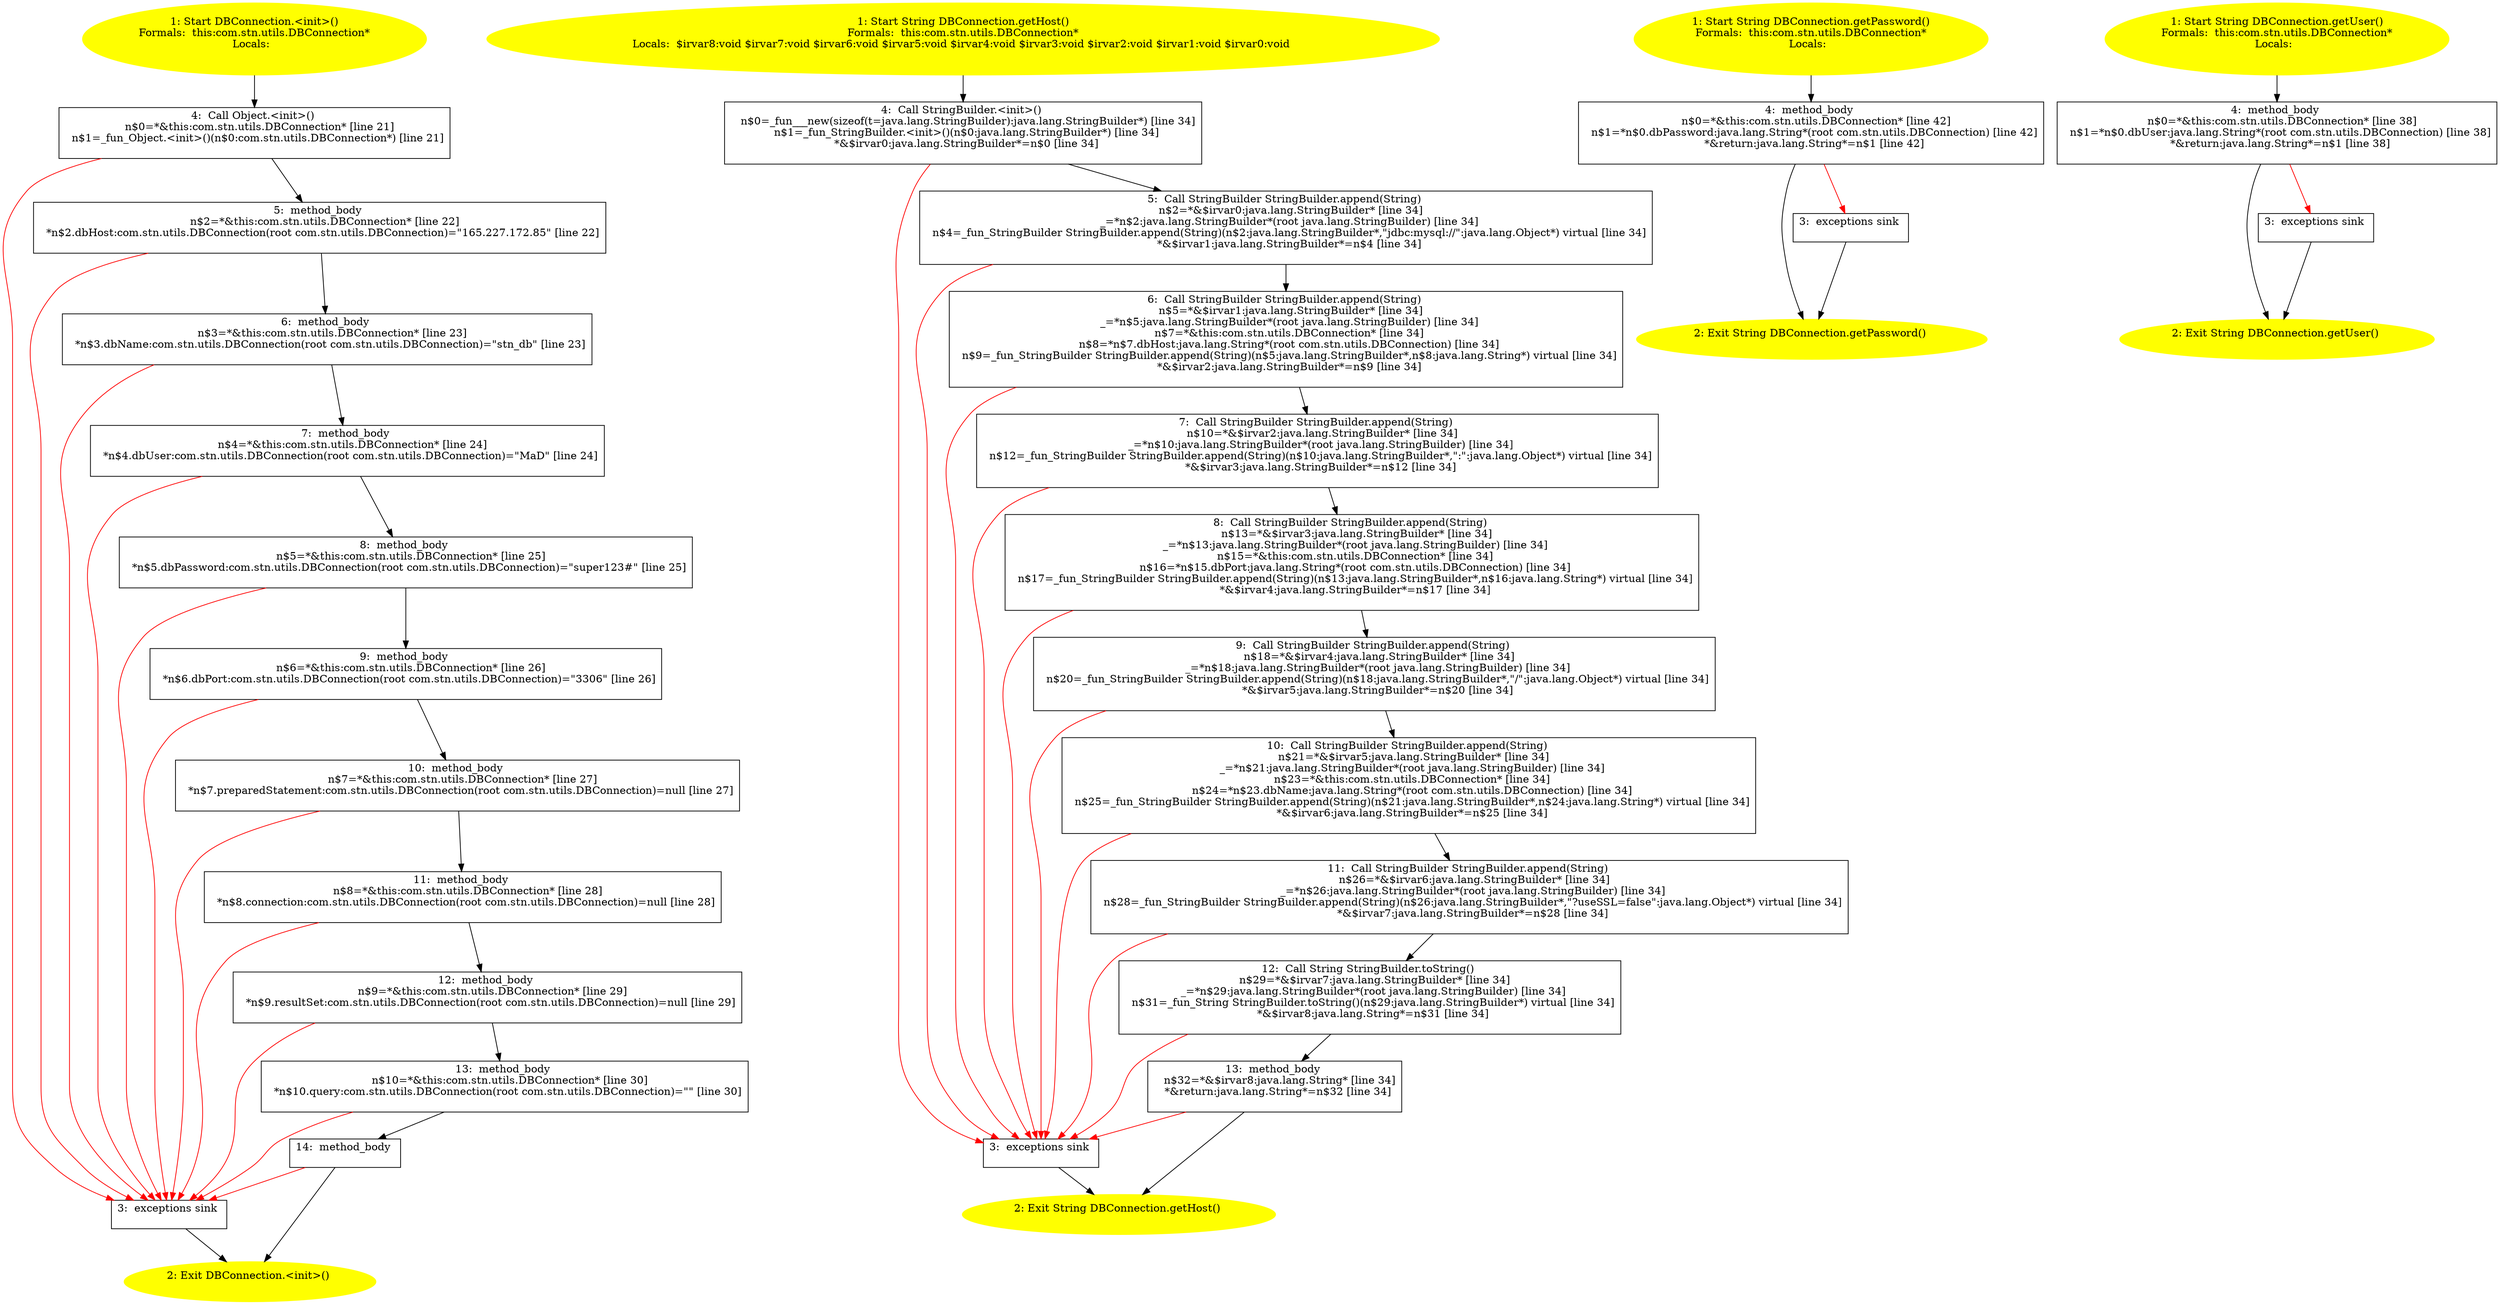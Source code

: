 /* @generated */
digraph cfg {
"com.stn.utils.DBConnection.<init>().6c843361adcf4793cf750b71041f0661_1" [label="1: Start DBConnection.<init>()\nFormals:  this:com.stn.utils.DBConnection*\nLocals:  \n  " color=yellow style=filled]
	

	 "com.stn.utils.DBConnection.<init>().6c843361adcf4793cf750b71041f0661_1" -> "com.stn.utils.DBConnection.<init>().6c843361adcf4793cf750b71041f0661_4" ;
"com.stn.utils.DBConnection.<init>().6c843361adcf4793cf750b71041f0661_2" [label="2: Exit DBConnection.<init>() \n  " color=yellow style=filled]
	

"com.stn.utils.DBConnection.<init>().6c843361adcf4793cf750b71041f0661_3" [label="3:  exceptions sink \n  " shape="box"]
	

	 "com.stn.utils.DBConnection.<init>().6c843361adcf4793cf750b71041f0661_3" -> "com.stn.utils.DBConnection.<init>().6c843361adcf4793cf750b71041f0661_2" ;
"com.stn.utils.DBConnection.<init>().6c843361adcf4793cf750b71041f0661_4" [label="4:  Call Object.<init>() \n   n$0=*&this:com.stn.utils.DBConnection* [line 21]\n  n$1=_fun_Object.<init>()(n$0:com.stn.utils.DBConnection*) [line 21]\n " shape="box"]
	

	 "com.stn.utils.DBConnection.<init>().6c843361adcf4793cf750b71041f0661_4" -> "com.stn.utils.DBConnection.<init>().6c843361adcf4793cf750b71041f0661_5" ;
	 "com.stn.utils.DBConnection.<init>().6c843361adcf4793cf750b71041f0661_4" -> "com.stn.utils.DBConnection.<init>().6c843361adcf4793cf750b71041f0661_3" [color="red" ];
"com.stn.utils.DBConnection.<init>().6c843361adcf4793cf750b71041f0661_5" [label="5:  method_body \n   n$2=*&this:com.stn.utils.DBConnection* [line 22]\n  *n$2.dbHost:com.stn.utils.DBConnection(root com.stn.utils.DBConnection)=\"165.227.172.85\" [line 22]\n " shape="box"]
	

	 "com.stn.utils.DBConnection.<init>().6c843361adcf4793cf750b71041f0661_5" -> "com.stn.utils.DBConnection.<init>().6c843361adcf4793cf750b71041f0661_6" ;
	 "com.stn.utils.DBConnection.<init>().6c843361adcf4793cf750b71041f0661_5" -> "com.stn.utils.DBConnection.<init>().6c843361adcf4793cf750b71041f0661_3" [color="red" ];
"com.stn.utils.DBConnection.<init>().6c843361adcf4793cf750b71041f0661_6" [label="6:  method_body \n   n$3=*&this:com.stn.utils.DBConnection* [line 23]\n  *n$3.dbName:com.stn.utils.DBConnection(root com.stn.utils.DBConnection)=\"stn_db\" [line 23]\n " shape="box"]
	

	 "com.stn.utils.DBConnection.<init>().6c843361adcf4793cf750b71041f0661_6" -> "com.stn.utils.DBConnection.<init>().6c843361adcf4793cf750b71041f0661_7" ;
	 "com.stn.utils.DBConnection.<init>().6c843361adcf4793cf750b71041f0661_6" -> "com.stn.utils.DBConnection.<init>().6c843361adcf4793cf750b71041f0661_3" [color="red" ];
"com.stn.utils.DBConnection.<init>().6c843361adcf4793cf750b71041f0661_7" [label="7:  method_body \n   n$4=*&this:com.stn.utils.DBConnection* [line 24]\n  *n$4.dbUser:com.stn.utils.DBConnection(root com.stn.utils.DBConnection)=\"MaD\" [line 24]\n " shape="box"]
	

	 "com.stn.utils.DBConnection.<init>().6c843361adcf4793cf750b71041f0661_7" -> "com.stn.utils.DBConnection.<init>().6c843361adcf4793cf750b71041f0661_8" ;
	 "com.stn.utils.DBConnection.<init>().6c843361adcf4793cf750b71041f0661_7" -> "com.stn.utils.DBConnection.<init>().6c843361adcf4793cf750b71041f0661_3" [color="red" ];
"com.stn.utils.DBConnection.<init>().6c843361adcf4793cf750b71041f0661_8" [label="8:  method_body \n   n$5=*&this:com.stn.utils.DBConnection* [line 25]\n  *n$5.dbPassword:com.stn.utils.DBConnection(root com.stn.utils.DBConnection)=\"super123#\" [line 25]\n " shape="box"]
	

	 "com.stn.utils.DBConnection.<init>().6c843361adcf4793cf750b71041f0661_8" -> "com.stn.utils.DBConnection.<init>().6c843361adcf4793cf750b71041f0661_9" ;
	 "com.stn.utils.DBConnection.<init>().6c843361adcf4793cf750b71041f0661_8" -> "com.stn.utils.DBConnection.<init>().6c843361adcf4793cf750b71041f0661_3" [color="red" ];
"com.stn.utils.DBConnection.<init>().6c843361adcf4793cf750b71041f0661_9" [label="9:  method_body \n   n$6=*&this:com.stn.utils.DBConnection* [line 26]\n  *n$6.dbPort:com.stn.utils.DBConnection(root com.stn.utils.DBConnection)=\"3306\" [line 26]\n " shape="box"]
	

	 "com.stn.utils.DBConnection.<init>().6c843361adcf4793cf750b71041f0661_9" -> "com.stn.utils.DBConnection.<init>().6c843361adcf4793cf750b71041f0661_10" ;
	 "com.stn.utils.DBConnection.<init>().6c843361adcf4793cf750b71041f0661_9" -> "com.stn.utils.DBConnection.<init>().6c843361adcf4793cf750b71041f0661_3" [color="red" ];
"com.stn.utils.DBConnection.<init>().6c843361adcf4793cf750b71041f0661_10" [label="10:  method_body \n   n$7=*&this:com.stn.utils.DBConnection* [line 27]\n  *n$7.preparedStatement:com.stn.utils.DBConnection(root com.stn.utils.DBConnection)=null [line 27]\n " shape="box"]
	

	 "com.stn.utils.DBConnection.<init>().6c843361adcf4793cf750b71041f0661_10" -> "com.stn.utils.DBConnection.<init>().6c843361adcf4793cf750b71041f0661_11" ;
	 "com.stn.utils.DBConnection.<init>().6c843361adcf4793cf750b71041f0661_10" -> "com.stn.utils.DBConnection.<init>().6c843361adcf4793cf750b71041f0661_3" [color="red" ];
"com.stn.utils.DBConnection.<init>().6c843361adcf4793cf750b71041f0661_11" [label="11:  method_body \n   n$8=*&this:com.stn.utils.DBConnection* [line 28]\n  *n$8.connection:com.stn.utils.DBConnection(root com.stn.utils.DBConnection)=null [line 28]\n " shape="box"]
	

	 "com.stn.utils.DBConnection.<init>().6c843361adcf4793cf750b71041f0661_11" -> "com.stn.utils.DBConnection.<init>().6c843361adcf4793cf750b71041f0661_12" ;
	 "com.stn.utils.DBConnection.<init>().6c843361adcf4793cf750b71041f0661_11" -> "com.stn.utils.DBConnection.<init>().6c843361adcf4793cf750b71041f0661_3" [color="red" ];
"com.stn.utils.DBConnection.<init>().6c843361adcf4793cf750b71041f0661_12" [label="12:  method_body \n   n$9=*&this:com.stn.utils.DBConnection* [line 29]\n  *n$9.resultSet:com.stn.utils.DBConnection(root com.stn.utils.DBConnection)=null [line 29]\n " shape="box"]
	

	 "com.stn.utils.DBConnection.<init>().6c843361adcf4793cf750b71041f0661_12" -> "com.stn.utils.DBConnection.<init>().6c843361adcf4793cf750b71041f0661_13" ;
	 "com.stn.utils.DBConnection.<init>().6c843361adcf4793cf750b71041f0661_12" -> "com.stn.utils.DBConnection.<init>().6c843361adcf4793cf750b71041f0661_3" [color="red" ];
"com.stn.utils.DBConnection.<init>().6c843361adcf4793cf750b71041f0661_13" [label="13:  method_body \n   n$10=*&this:com.stn.utils.DBConnection* [line 30]\n  *n$10.query:com.stn.utils.DBConnection(root com.stn.utils.DBConnection)=\"\" [line 30]\n " shape="box"]
	

	 "com.stn.utils.DBConnection.<init>().6c843361adcf4793cf750b71041f0661_13" -> "com.stn.utils.DBConnection.<init>().6c843361adcf4793cf750b71041f0661_14" ;
	 "com.stn.utils.DBConnection.<init>().6c843361adcf4793cf750b71041f0661_13" -> "com.stn.utils.DBConnection.<init>().6c843361adcf4793cf750b71041f0661_3" [color="red" ];
"com.stn.utils.DBConnection.<init>().6c843361adcf4793cf750b71041f0661_14" [label="14:  method_body \n  " shape="box"]
	

	 "com.stn.utils.DBConnection.<init>().6c843361adcf4793cf750b71041f0661_14" -> "com.stn.utils.DBConnection.<init>().6c843361adcf4793cf750b71041f0661_2" ;
	 "com.stn.utils.DBConnection.<init>().6c843361adcf4793cf750b71041f0661_14" -> "com.stn.utils.DBConnection.<init>().6c843361adcf4793cf750b71041f0661_3" [color="red" ];
"com.stn.utils.DBConnection.getHost():java.lang.String.7f2162c766e7f198a0a98ce05d290407_1" [label="1: Start String DBConnection.getHost()\nFormals:  this:com.stn.utils.DBConnection*\nLocals:  $irvar8:void $irvar7:void $irvar6:void $irvar5:void $irvar4:void $irvar3:void $irvar2:void $irvar1:void $irvar0:void \n  " color=yellow style=filled]
	

	 "com.stn.utils.DBConnection.getHost():java.lang.String.7f2162c766e7f198a0a98ce05d290407_1" -> "com.stn.utils.DBConnection.getHost():java.lang.String.7f2162c766e7f198a0a98ce05d290407_4" ;
"com.stn.utils.DBConnection.getHost():java.lang.String.7f2162c766e7f198a0a98ce05d290407_2" [label="2: Exit String DBConnection.getHost() \n  " color=yellow style=filled]
	

"com.stn.utils.DBConnection.getHost():java.lang.String.7f2162c766e7f198a0a98ce05d290407_3" [label="3:  exceptions sink \n  " shape="box"]
	

	 "com.stn.utils.DBConnection.getHost():java.lang.String.7f2162c766e7f198a0a98ce05d290407_3" -> "com.stn.utils.DBConnection.getHost():java.lang.String.7f2162c766e7f198a0a98ce05d290407_2" ;
"com.stn.utils.DBConnection.getHost():java.lang.String.7f2162c766e7f198a0a98ce05d290407_4" [label="4:  Call StringBuilder.<init>() \n   n$0=_fun___new(sizeof(t=java.lang.StringBuilder):java.lang.StringBuilder*) [line 34]\n  n$1=_fun_StringBuilder.<init>()(n$0:java.lang.StringBuilder*) [line 34]\n  *&$irvar0:java.lang.StringBuilder*=n$0 [line 34]\n " shape="box"]
	

	 "com.stn.utils.DBConnection.getHost():java.lang.String.7f2162c766e7f198a0a98ce05d290407_4" -> "com.stn.utils.DBConnection.getHost():java.lang.String.7f2162c766e7f198a0a98ce05d290407_5" ;
	 "com.stn.utils.DBConnection.getHost():java.lang.String.7f2162c766e7f198a0a98ce05d290407_4" -> "com.stn.utils.DBConnection.getHost():java.lang.String.7f2162c766e7f198a0a98ce05d290407_3" [color="red" ];
"com.stn.utils.DBConnection.getHost():java.lang.String.7f2162c766e7f198a0a98ce05d290407_5" [label="5:  Call StringBuilder StringBuilder.append(String) \n   n$2=*&$irvar0:java.lang.StringBuilder* [line 34]\n  _=*n$2:java.lang.StringBuilder*(root java.lang.StringBuilder) [line 34]\n  n$4=_fun_StringBuilder StringBuilder.append(String)(n$2:java.lang.StringBuilder*,\"jdbc:mysql://\":java.lang.Object*) virtual [line 34]\n  *&$irvar1:java.lang.StringBuilder*=n$4 [line 34]\n " shape="box"]
	

	 "com.stn.utils.DBConnection.getHost():java.lang.String.7f2162c766e7f198a0a98ce05d290407_5" -> "com.stn.utils.DBConnection.getHost():java.lang.String.7f2162c766e7f198a0a98ce05d290407_6" ;
	 "com.stn.utils.DBConnection.getHost():java.lang.String.7f2162c766e7f198a0a98ce05d290407_5" -> "com.stn.utils.DBConnection.getHost():java.lang.String.7f2162c766e7f198a0a98ce05d290407_3" [color="red" ];
"com.stn.utils.DBConnection.getHost():java.lang.String.7f2162c766e7f198a0a98ce05d290407_6" [label="6:  Call StringBuilder StringBuilder.append(String) \n   n$5=*&$irvar1:java.lang.StringBuilder* [line 34]\n  _=*n$5:java.lang.StringBuilder*(root java.lang.StringBuilder) [line 34]\n  n$7=*&this:com.stn.utils.DBConnection* [line 34]\n  n$8=*n$7.dbHost:java.lang.String*(root com.stn.utils.DBConnection) [line 34]\n  n$9=_fun_StringBuilder StringBuilder.append(String)(n$5:java.lang.StringBuilder*,n$8:java.lang.String*) virtual [line 34]\n  *&$irvar2:java.lang.StringBuilder*=n$9 [line 34]\n " shape="box"]
	

	 "com.stn.utils.DBConnection.getHost():java.lang.String.7f2162c766e7f198a0a98ce05d290407_6" -> "com.stn.utils.DBConnection.getHost():java.lang.String.7f2162c766e7f198a0a98ce05d290407_7" ;
	 "com.stn.utils.DBConnection.getHost():java.lang.String.7f2162c766e7f198a0a98ce05d290407_6" -> "com.stn.utils.DBConnection.getHost():java.lang.String.7f2162c766e7f198a0a98ce05d290407_3" [color="red" ];
"com.stn.utils.DBConnection.getHost():java.lang.String.7f2162c766e7f198a0a98ce05d290407_7" [label="7:  Call StringBuilder StringBuilder.append(String) \n   n$10=*&$irvar2:java.lang.StringBuilder* [line 34]\n  _=*n$10:java.lang.StringBuilder*(root java.lang.StringBuilder) [line 34]\n  n$12=_fun_StringBuilder StringBuilder.append(String)(n$10:java.lang.StringBuilder*,\":\":java.lang.Object*) virtual [line 34]\n  *&$irvar3:java.lang.StringBuilder*=n$12 [line 34]\n " shape="box"]
	

	 "com.stn.utils.DBConnection.getHost():java.lang.String.7f2162c766e7f198a0a98ce05d290407_7" -> "com.stn.utils.DBConnection.getHost():java.lang.String.7f2162c766e7f198a0a98ce05d290407_8" ;
	 "com.stn.utils.DBConnection.getHost():java.lang.String.7f2162c766e7f198a0a98ce05d290407_7" -> "com.stn.utils.DBConnection.getHost():java.lang.String.7f2162c766e7f198a0a98ce05d290407_3" [color="red" ];
"com.stn.utils.DBConnection.getHost():java.lang.String.7f2162c766e7f198a0a98ce05d290407_8" [label="8:  Call StringBuilder StringBuilder.append(String) \n   n$13=*&$irvar3:java.lang.StringBuilder* [line 34]\n  _=*n$13:java.lang.StringBuilder*(root java.lang.StringBuilder) [line 34]\n  n$15=*&this:com.stn.utils.DBConnection* [line 34]\n  n$16=*n$15.dbPort:java.lang.String*(root com.stn.utils.DBConnection) [line 34]\n  n$17=_fun_StringBuilder StringBuilder.append(String)(n$13:java.lang.StringBuilder*,n$16:java.lang.String*) virtual [line 34]\n  *&$irvar4:java.lang.StringBuilder*=n$17 [line 34]\n " shape="box"]
	

	 "com.stn.utils.DBConnection.getHost():java.lang.String.7f2162c766e7f198a0a98ce05d290407_8" -> "com.stn.utils.DBConnection.getHost():java.lang.String.7f2162c766e7f198a0a98ce05d290407_9" ;
	 "com.stn.utils.DBConnection.getHost():java.lang.String.7f2162c766e7f198a0a98ce05d290407_8" -> "com.stn.utils.DBConnection.getHost():java.lang.String.7f2162c766e7f198a0a98ce05d290407_3" [color="red" ];
"com.stn.utils.DBConnection.getHost():java.lang.String.7f2162c766e7f198a0a98ce05d290407_9" [label="9:  Call StringBuilder StringBuilder.append(String) \n   n$18=*&$irvar4:java.lang.StringBuilder* [line 34]\n  _=*n$18:java.lang.StringBuilder*(root java.lang.StringBuilder) [line 34]\n  n$20=_fun_StringBuilder StringBuilder.append(String)(n$18:java.lang.StringBuilder*,\"/\":java.lang.Object*) virtual [line 34]\n  *&$irvar5:java.lang.StringBuilder*=n$20 [line 34]\n " shape="box"]
	

	 "com.stn.utils.DBConnection.getHost():java.lang.String.7f2162c766e7f198a0a98ce05d290407_9" -> "com.stn.utils.DBConnection.getHost():java.lang.String.7f2162c766e7f198a0a98ce05d290407_10" ;
	 "com.stn.utils.DBConnection.getHost():java.lang.String.7f2162c766e7f198a0a98ce05d290407_9" -> "com.stn.utils.DBConnection.getHost():java.lang.String.7f2162c766e7f198a0a98ce05d290407_3" [color="red" ];
"com.stn.utils.DBConnection.getHost():java.lang.String.7f2162c766e7f198a0a98ce05d290407_10" [label="10:  Call StringBuilder StringBuilder.append(String) \n   n$21=*&$irvar5:java.lang.StringBuilder* [line 34]\n  _=*n$21:java.lang.StringBuilder*(root java.lang.StringBuilder) [line 34]\n  n$23=*&this:com.stn.utils.DBConnection* [line 34]\n  n$24=*n$23.dbName:java.lang.String*(root com.stn.utils.DBConnection) [line 34]\n  n$25=_fun_StringBuilder StringBuilder.append(String)(n$21:java.lang.StringBuilder*,n$24:java.lang.String*) virtual [line 34]\n  *&$irvar6:java.lang.StringBuilder*=n$25 [line 34]\n " shape="box"]
	

	 "com.stn.utils.DBConnection.getHost():java.lang.String.7f2162c766e7f198a0a98ce05d290407_10" -> "com.stn.utils.DBConnection.getHost():java.lang.String.7f2162c766e7f198a0a98ce05d290407_11" ;
	 "com.stn.utils.DBConnection.getHost():java.lang.String.7f2162c766e7f198a0a98ce05d290407_10" -> "com.stn.utils.DBConnection.getHost():java.lang.String.7f2162c766e7f198a0a98ce05d290407_3" [color="red" ];
"com.stn.utils.DBConnection.getHost():java.lang.String.7f2162c766e7f198a0a98ce05d290407_11" [label="11:  Call StringBuilder StringBuilder.append(String) \n   n$26=*&$irvar6:java.lang.StringBuilder* [line 34]\n  _=*n$26:java.lang.StringBuilder*(root java.lang.StringBuilder) [line 34]\n  n$28=_fun_StringBuilder StringBuilder.append(String)(n$26:java.lang.StringBuilder*,\"?useSSL=false\":java.lang.Object*) virtual [line 34]\n  *&$irvar7:java.lang.StringBuilder*=n$28 [line 34]\n " shape="box"]
	

	 "com.stn.utils.DBConnection.getHost():java.lang.String.7f2162c766e7f198a0a98ce05d290407_11" -> "com.stn.utils.DBConnection.getHost():java.lang.String.7f2162c766e7f198a0a98ce05d290407_12" ;
	 "com.stn.utils.DBConnection.getHost():java.lang.String.7f2162c766e7f198a0a98ce05d290407_11" -> "com.stn.utils.DBConnection.getHost():java.lang.String.7f2162c766e7f198a0a98ce05d290407_3" [color="red" ];
"com.stn.utils.DBConnection.getHost():java.lang.String.7f2162c766e7f198a0a98ce05d290407_12" [label="12:  Call String StringBuilder.toString() \n   n$29=*&$irvar7:java.lang.StringBuilder* [line 34]\n  _=*n$29:java.lang.StringBuilder*(root java.lang.StringBuilder) [line 34]\n  n$31=_fun_String StringBuilder.toString()(n$29:java.lang.StringBuilder*) virtual [line 34]\n  *&$irvar8:java.lang.String*=n$31 [line 34]\n " shape="box"]
	

	 "com.stn.utils.DBConnection.getHost():java.lang.String.7f2162c766e7f198a0a98ce05d290407_12" -> "com.stn.utils.DBConnection.getHost():java.lang.String.7f2162c766e7f198a0a98ce05d290407_13" ;
	 "com.stn.utils.DBConnection.getHost():java.lang.String.7f2162c766e7f198a0a98ce05d290407_12" -> "com.stn.utils.DBConnection.getHost():java.lang.String.7f2162c766e7f198a0a98ce05d290407_3" [color="red" ];
"com.stn.utils.DBConnection.getHost():java.lang.String.7f2162c766e7f198a0a98ce05d290407_13" [label="13:  method_body \n   n$32=*&$irvar8:java.lang.String* [line 34]\n  *&return:java.lang.String*=n$32 [line 34]\n " shape="box"]
	

	 "com.stn.utils.DBConnection.getHost():java.lang.String.7f2162c766e7f198a0a98ce05d290407_13" -> "com.stn.utils.DBConnection.getHost():java.lang.String.7f2162c766e7f198a0a98ce05d290407_2" ;
	 "com.stn.utils.DBConnection.getHost():java.lang.String.7f2162c766e7f198a0a98ce05d290407_13" -> "com.stn.utils.DBConnection.getHost():java.lang.String.7f2162c766e7f198a0a98ce05d290407_3" [color="red" ];
"com.stn.utils.DBConnection.getPassword():java.lang.String.fd469f3435bb1a94a5b86032e9fc5c8a_1" [label="1: Start String DBConnection.getPassword()\nFormals:  this:com.stn.utils.DBConnection*\nLocals:  \n  " color=yellow style=filled]
	

	 "com.stn.utils.DBConnection.getPassword():java.lang.String.fd469f3435bb1a94a5b86032e9fc5c8a_1" -> "com.stn.utils.DBConnection.getPassword():java.lang.String.fd469f3435bb1a94a5b86032e9fc5c8a_4" ;
"com.stn.utils.DBConnection.getPassword():java.lang.String.fd469f3435bb1a94a5b86032e9fc5c8a_2" [label="2: Exit String DBConnection.getPassword() \n  " color=yellow style=filled]
	

"com.stn.utils.DBConnection.getPassword():java.lang.String.fd469f3435bb1a94a5b86032e9fc5c8a_3" [label="3:  exceptions sink \n  " shape="box"]
	

	 "com.stn.utils.DBConnection.getPassword():java.lang.String.fd469f3435bb1a94a5b86032e9fc5c8a_3" -> "com.stn.utils.DBConnection.getPassword():java.lang.String.fd469f3435bb1a94a5b86032e9fc5c8a_2" ;
"com.stn.utils.DBConnection.getPassword():java.lang.String.fd469f3435bb1a94a5b86032e9fc5c8a_4" [label="4:  method_body \n   n$0=*&this:com.stn.utils.DBConnection* [line 42]\n  n$1=*n$0.dbPassword:java.lang.String*(root com.stn.utils.DBConnection) [line 42]\n  *&return:java.lang.String*=n$1 [line 42]\n " shape="box"]
	

	 "com.stn.utils.DBConnection.getPassword():java.lang.String.fd469f3435bb1a94a5b86032e9fc5c8a_4" -> "com.stn.utils.DBConnection.getPassword():java.lang.String.fd469f3435bb1a94a5b86032e9fc5c8a_2" ;
	 "com.stn.utils.DBConnection.getPassword():java.lang.String.fd469f3435bb1a94a5b86032e9fc5c8a_4" -> "com.stn.utils.DBConnection.getPassword():java.lang.String.fd469f3435bb1a94a5b86032e9fc5c8a_3" [color="red" ];
"com.stn.utils.DBConnection.getUser():java.lang.String.7d87624911addf7510f569673aa11305_1" [label="1: Start String DBConnection.getUser()\nFormals:  this:com.stn.utils.DBConnection*\nLocals:  \n  " color=yellow style=filled]
	

	 "com.stn.utils.DBConnection.getUser():java.lang.String.7d87624911addf7510f569673aa11305_1" -> "com.stn.utils.DBConnection.getUser():java.lang.String.7d87624911addf7510f569673aa11305_4" ;
"com.stn.utils.DBConnection.getUser():java.lang.String.7d87624911addf7510f569673aa11305_2" [label="2: Exit String DBConnection.getUser() \n  " color=yellow style=filled]
	

"com.stn.utils.DBConnection.getUser():java.lang.String.7d87624911addf7510f569673aa11305_3" [label="3:  exceptions sink \n  " shape="box"]
	

	 "com.stn.utils.DBConnection.getUser():java.lang.String.7d87624911addf7510f569673aa11305_3" -> "com.stn.utils.DBConnection.getUser():java.lang.String.7d87624911addf7510f569673aa11305_2" ;
"com.stn.utils.DBConnection.getUser():java.lang.String.7d87624911addf7510f569673aa11305_4" [label="4:  method_body \n   n$0=*&this:com.stn.utils.DBConnection* [line 38]\n  n$1=*n$0.dbUser:java.lang.String*(root com.stn.utils.DBConnection) [line 38]\n  *&return:java.lang.String*=n$1 [line 38]\n " shape="box"]
	

	 "com.stn.utils.DBConnection.getUser():java.lang.String.7d87624911addf7510f569673aa11305_4" -> "com.stn.utils.DBConnection.getUser():java.lang.String.7d87624911addf7510f569673aa11305_2" ;
	 "com.stn.utils.DBConnection.getUser():java.lang.String.7d87624911addf7510f569673aa11305_4" -> "com.stn.utils.DBConnection.getUser():java.lang.String.7d87624911addf7510f569673aa11305_3" [color="red" ];
}
